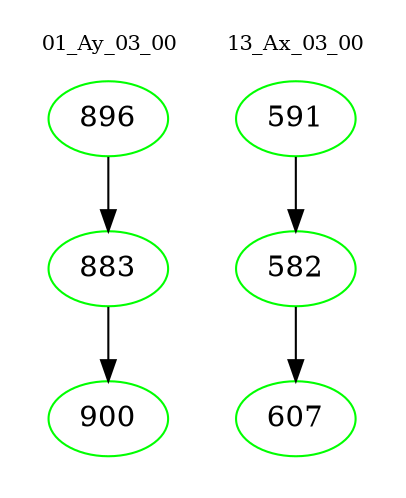 digraph{
subgraph cluster_0 {
color = white
label = "01_Ay_03_00";
fontsize=10;
T0_896 [label="896", color="green"]
T0_896 -> T0_883 [color="black"]
T0_883 [label="883", color="green"]
T0_883 -> T0_900 [color="black"]
T0_900 [label="900", color="green"]
}
subgraph cluster_1 {
color = white
label = "13_Ax_03_00";
fontsize=10;
T1_591 [label="591", color="green"]
T1_591 -> T1_582 [color="black"]
T1_582 [label="582", color="green"]
T1_582 -> T1_607 [color="black"]
T1_607 [label="607", color="green"]
}
}
